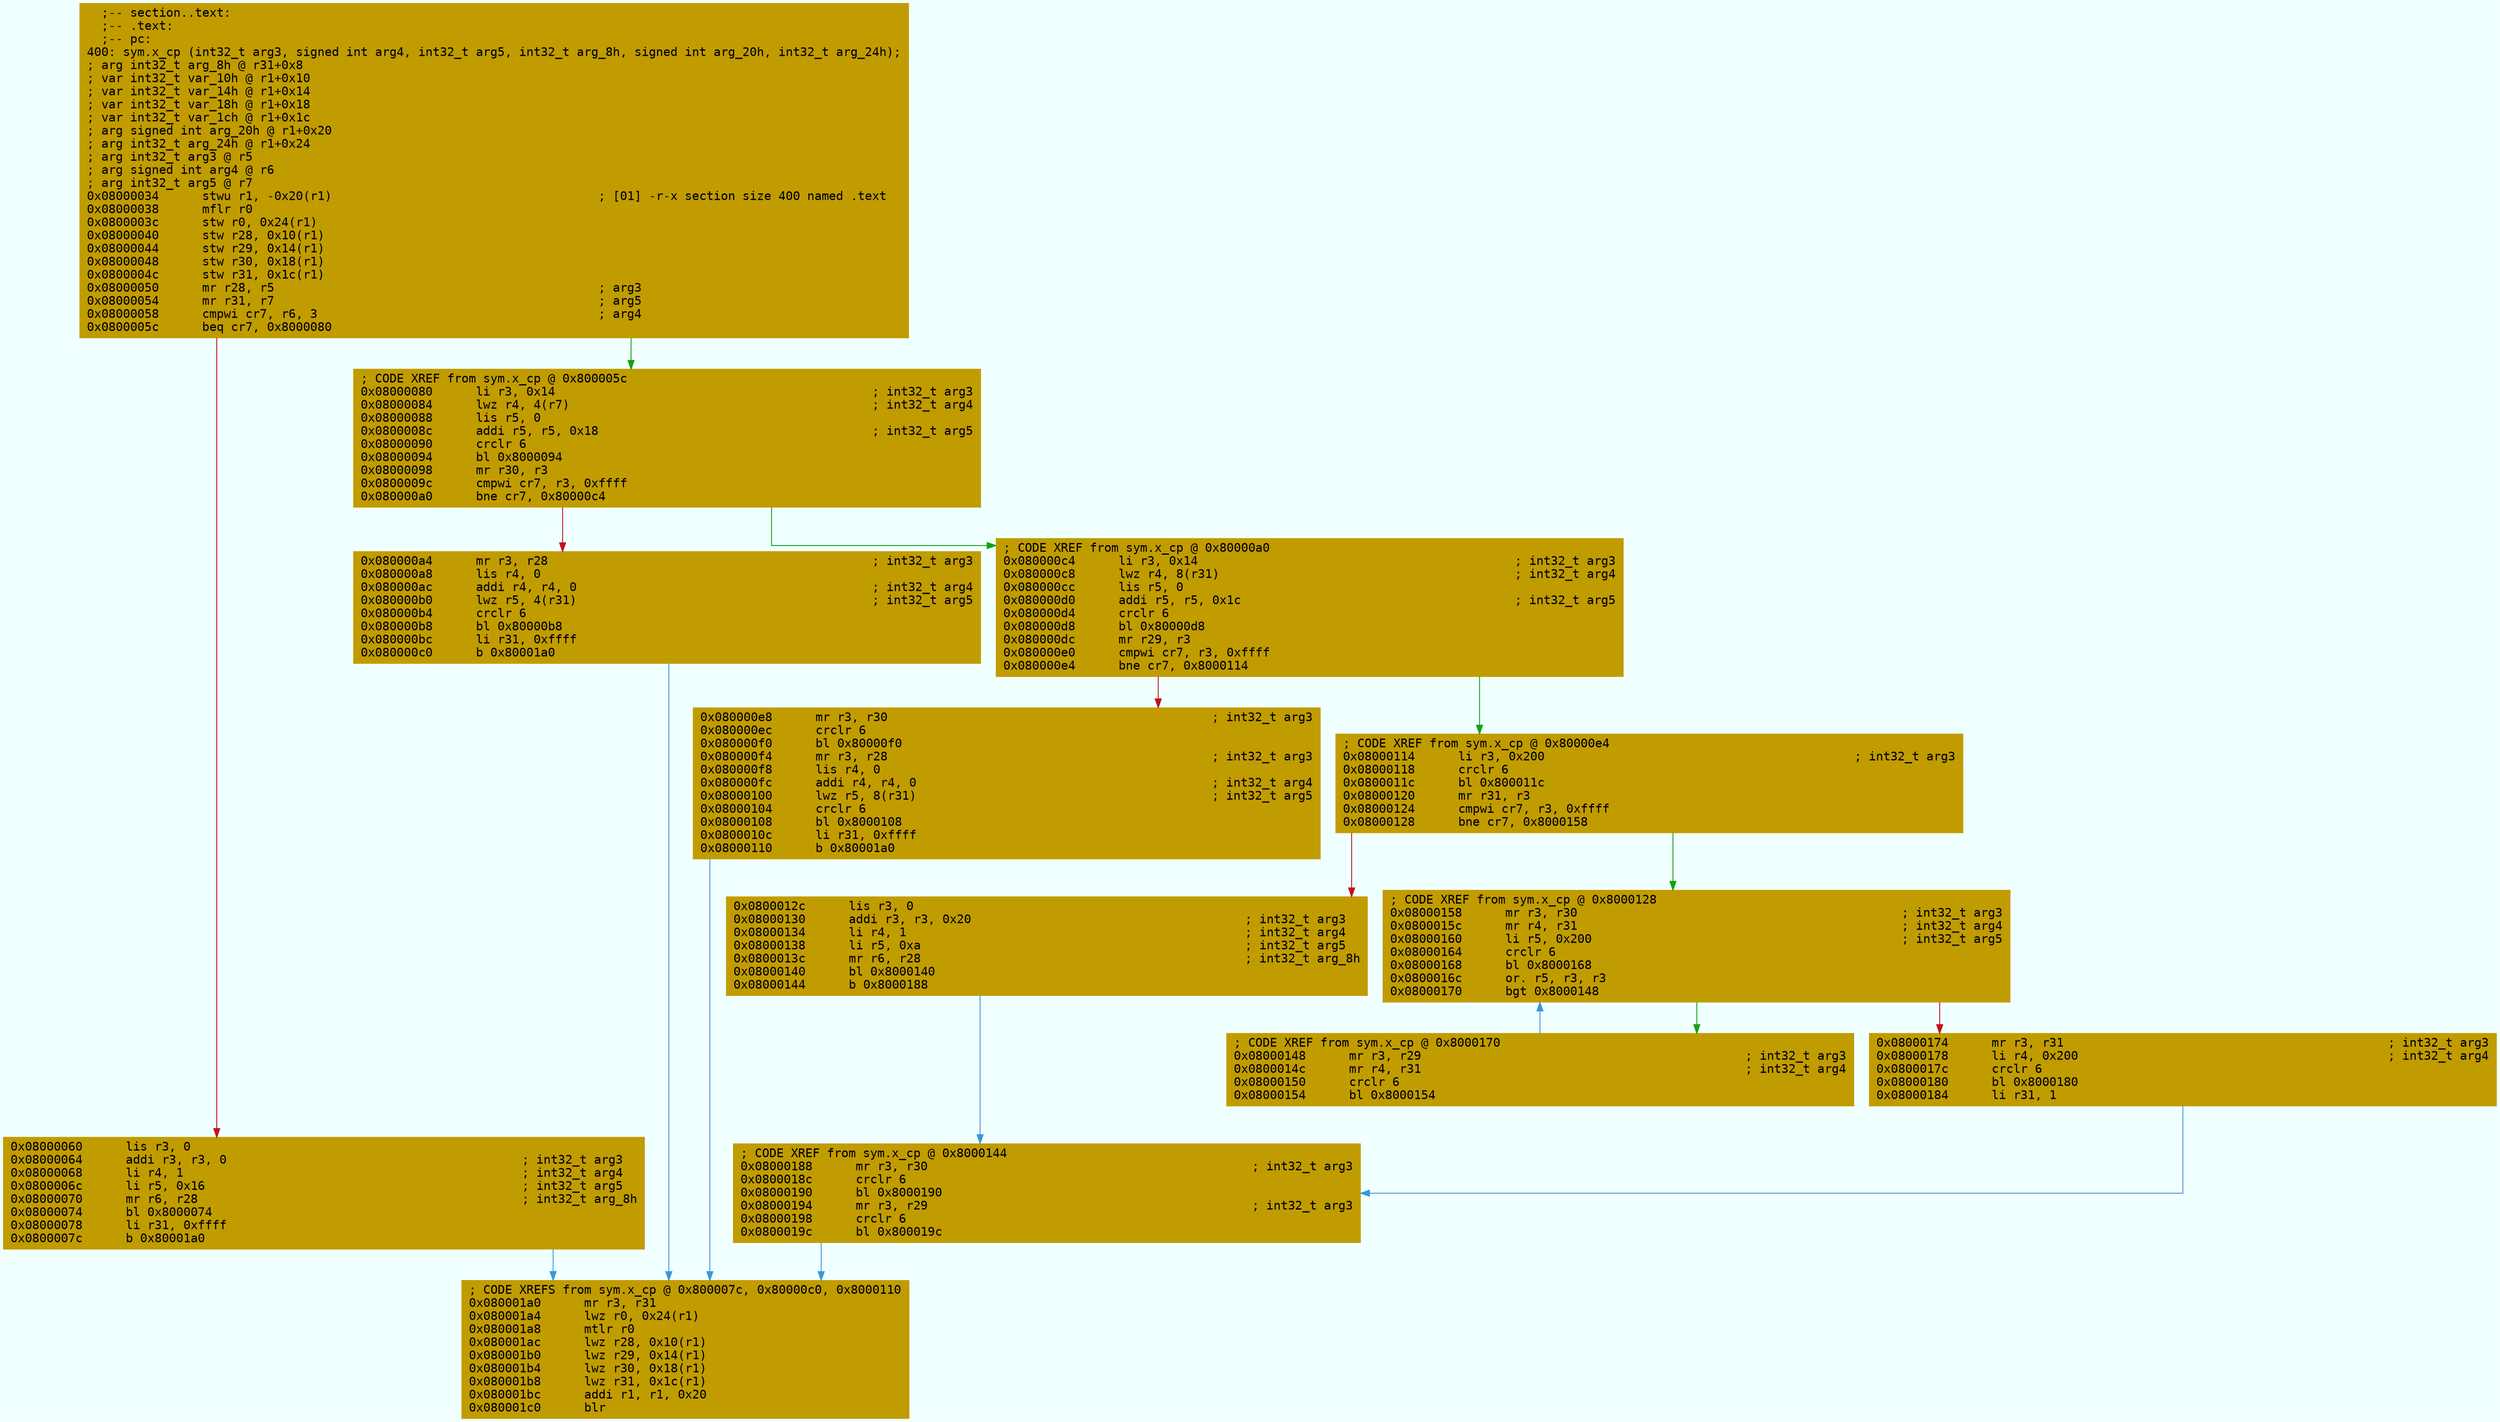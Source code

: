 digraph code {
	graph [bgcolor=azure fontsize=8 fontname="Courier" splines="ortho"];
	node [fillcolor=gray style=filled shape=box];
	edge [arrowhead="normal"];
	"0x08000034" [URL="sym.x_cp/0x08000034", fillcolor="#c19c00",color="#c19c00", fontname="Courier",label="  ;-- section..text:\l  ;-- .text:\l  ;-- pc:\l400: sym.x_cp (int32_t arg3, signed int arg4, int32_t arg5, int32_t arg_8h, signed int arg_20h, int32_t arg_24h);\l; arg int32_t arg_8h @ r31+0x8\l; var int32_t var_10h @ r1+0x10\l; var int32_t var_14h @ r1+0x14\l; var int32_t var_18h @ r1+0x18\l; var int32_t var_1ch @ r1+0x1c\l; arg signed int arg_20h @ r1+0x20\l; arg int32_t arg_24h @ r1+0x24\l; arg int32_t arg3 @ r5\l; arg signed int arg4 @ r6\l; arg int32_t arg5 @ r7\l0x08000034      stwu r1, -0x20(r1)                                     ; [01] -r-x section size 400 named .text\l0x08000038      mflr r0\l0x0800003c      stw r0, 0x24(r1)\l0x08000040      stw r28, 0x10(r1)\l0x08000044      stw r29, 0x14(r1)\l0x08000048      stw r30, 0x18(r1)\l0x0800004c      stw r31, 0x1c(r1)\l0x08000050      mr r28, r5                                             ; arg3\l0x08000054      mr r31, r7                                             ; arg5\l0x08000058      cmpwi cr7, r6, 3                                       ; arg4\l0x0800005c      beq cr7, 0x8000080\l"]
	"0x08000060" [URL="sym.x_cp/0x08000060", fillcolor="#c19c00",color="#c19c00", fontname="Courier",label="0x08000060      lis r3, 0\l0x08000064      addi r3, r3, 0                                         ; int32_t arg3\l0x08000068      li r4, 1                                               ; int32_t arg4\l0x0800006c      li r5, 0x16                                            ; int32_t arg5\l0x08000070      mr r6, r28                                             ; int32_t arg_8h\l0x08000074      bl 0x8000074\l0x08000078      li r31, 0xffff\l0x0800007c      b 0x80001a0\l"]
	"0x08000080" [URL="sym.x_cp/0x08000080", fillcolor="#c19c00",color="#c19c00", fontname="Courier",label="; CODE XREF from sym.x_cp @ 0x800005c\l0x08000080      li r3, 0x14                                            ; int32_t arg3\l0x08000084      lwz r4, 4(r7)                                          ; int32_t arg4\l0x08000088      lis r5, 0\l0x0800008c      addi r5, r5, 0x18                                      ; int32_t arg5\l0x08000090      crclr 6\l0x08000094      bl 0x8000094\l0x08000098      mr r30, r3\l0x0800009c      cmpwi cr7, r3, 0xffff\l0x080000a0      bne cr7, 0x80000c4\l"]
	"0x080000a4" [URL="sym.x_cp/0x080000a4", fillcolor="#c19c00",color="#c19c00", fontname="Courier",label="0x080000a4      mr r3, r28                                             ; int32_t arg3\l0x080000a8      lis r4, 0\l0x080000ac      addi r4, r4, 0                                         ; int32_t arg4\l0x080000b0      lwz r5, 4(r31)                                         ; int32_t arg5\l0x080000b4      crclr 6\l0x080000b8      bl 0x80000b8\l0x080000bc      li r31, 0xffff\l0x080000c0      b 0x80001a0\l"]
	"0x080000c4" [URL="sym.x_cp/0x080000c4", fillcolor="#c19c00",color="#c19c00", fontname="Courier",label="; CODE XREF from sym.x_cp @ 0x80000a0\l0x080000c4      li r3, 0x14                                            ; int32_t arg3\l0x080000c8      lwz r4, 8(r31)                                         ; int32_t arg4\l0x080000cc      lis r5, 0\l0x080000d0      addi r5, r5, 0x1c                                      ; int32_t arg5\l0x080000d4      crclr 6\l0x080000d8      bl 0x80000d8\l0x080000dc      mr r29, r3\l0x080000e0      cmpwi cr7, r3, 0xffff\l0x080000e4      bne cr7, 0x8000114\l"]
	"0x080000e8" [URL="sym.x_cp/0x080000e8", fillcolor="#c19c00",color="#c19c00", fontname="Courier",label="0x080000e8      mr r3, r30                                             ; int32_t arg3\l0x080000ec      crclr 6\l0x080000f0      bl 0x80000f0\l0x080000f4      mr r3, r28                                             ; int32_t arg3\l0x080000f8      lis r4, 0\l0x080000fc      addi r4, r4, 0                                         ; int32_t arg4\l0x08000100      lwz r5, 8(r31)                                         ; int32_t arg5\l0x08000104      crclr 6\l0x08000108      bl 0x8000108\l0x0800010c      li r31, 0xffff\l0x08000110      b 0x80001a0\l"]
	"0x08000114" [URL="sym.x_cp/0x08000114", fillcolor="#c19c00",color="#c19c00", fontname="Courier",label="; CODE XREF from sym.x_cp @ 0x80000e4\l0x08000114      li r3, 0x200                                           ; int32_t arg3\l0x08000118      crclr 6\l0x0800011c      bl 0x800011c\l0x08000120      mr r31, r3\l0x08000124      cmpwi cr7, r3, 0xffff\l0x08000128      bne cr7, 0x8000158\l"]
	"0x0800012c" [URL="sym.x_cp/0x0800012c", fillcolor="#c19c00",color="#c19c00", fontname="Courier",label="0x0800012c      lis r3, 0\l0x08000130      addi r3, r3, 0x20                                      ; int32_t arg3\l0x08000134      li r4, 1                                               ; int32_t arg4\l0x08000138      li r5, 0xa                                             ; int32_t arg5\l0x0800013c      mr r6, r28                                             ; int32_t arg_8h\l0x08000140      bl 0x8000140\l0x08000144      b 0x8000188\l"]
	"0x08000148" [URL="sym.x_cp/0x08000148", fillcolor="#c19c00",color="#c19c00", fontname="Courier",label="; CODE XREF from sym.x_cp @ 0x8000170\l0x08000148      mr r3, r29                                             ; int32_t arg3\l0x0800014c      mr r4, r31                                             ; int32_t arg4\l0x08000150      crclr 6\l0x08000154      bl 0x8000154\l"]
	"0x08000158" [URL="sym.x_cp/0x08000158", fillcolor="#c19c00",color="#c19c00", fontname="Courier",label="; CODE XREF from sym.x_cp @ 0x8000128\l0x08000158      mr r3, r30                                             ; int32_t arg3\l0x0800015c      mr r4, r31                                             ; int32_t arg4\l0x08000160      li r5, 0x200                                           ; int32_t arg5\l0x08000164      crclr 6\l0x08000168      bl 0x8000168\l0x0800016c      or. r5, r3, r3\l0x08000170      bgt 0x8000148\l"]
	"0x08000174" [URL="sym.x_cp/0x08000174", fillcolor="#c19c00",color="#c19c00", fontname="Courier",label="0x08000174      mr r3, r31                                             ; int32_t arg3\l0x08000178      li r4, 0x200                                           ; int32_t arg4\l0x0800017c      crclr 6\l0x08000180      bl 0x8000180\l0x08000184      li r31, 1\l"]
	"0x08000188" [URL="sym.x_cp/0x08000188", fillcolor="#c19c00",color="#c19c00", fontname="Courier",label="; CODE XREF from sym.x_cp @ 0x8000144\l0x08000188      mr r3, r30                                             ; int32_t arg3\l0x0800018c      crclr 6\l0x08000190      bl 0x8000190\l0x08000194      mr r3, r29                                             ; int32_t arg3\l0x08000198      crclr 6\l0x0800019c      bl 0x800019c\l"]
	"0x080001a0" [URL="sym.x_cp/0x080001a0", fillcolor="#c19c00",color="#c19c00", fontname="Courier",label="; CODE XREFS from sym.x_cp @ 0x800007c, 0x80000c0, 0x8000110\l0x080001a0      mr r3, r31\l0x080001a4      lwz r0, 0x24(r1)\l0x080001a8      mtlr r0\l0x080001ac      lwz r28, 0x10(r1)\l0x080001b0      lwz r29, 0x14(r1)\l0x080001b4      lwz r30, 0x18(r1)\l0x080001b8      lwz r31, 0x1c(r1)\l0x080001bc      addi r1, r1, 0x20\l0x080001c0      blr\l"]
        "0x08000034" -> "0x08000080" [color="#13a10e"];
        "0x08000034" -> "0x08000060" [color="#c50f1f"];
        "0x08000060" -> "0x080001a0" [color="#3a96dd"];
        "0x08000080" -> "0x080000c4" [color="#13a10e"];
        "0x08000080" -> "0x080000a4" [color="#c50f1f"];
        "0x080000a4" -> "0x080001a0" [color="#3a96dd"];
        "0x080000c4" -> "0x08000114" [color="#13a10e"];
        "0x080000c4" -> "0x080000e8" [color="#c50f1f"];
        "0x080000e8" -> "0x080001a0" [color="#3a96dd"];
        "0x08000114" -> "0x08000158" [color="#13a10e"];
        "0x08000114" -> "0x0800012c" [color="#c50f1f"];
        "0x0800012c" -> "0x08000188" [color="#3a96dd"];
        "0x08000148" -> "0x08000158" [color="#3a96dd"];
        "0x08000158" -> "0x08000148" [color="#13a10e"];
        "0x08000158" -> "0x08000174" [color="#c50f1f"];
        "0x08000174" -> "0x08000188" [color="#3a96dd"];
        "0x08000188" -> "0x080001a0" [color="#3a96dd"];
}
